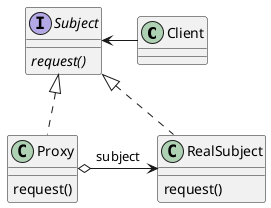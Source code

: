 @startuml

together {
    class Client
    interface Subject
}

interface Subject {
    {abstract} request()
}

Subject <- Client

together {
    class Proxy
    class RealSubject
}

Proxy : request()
RealSubject : request()

Subject <|.. Proxy
Subject <|.. RealSubject

Proxy o-> RealSubject : subject
@endum